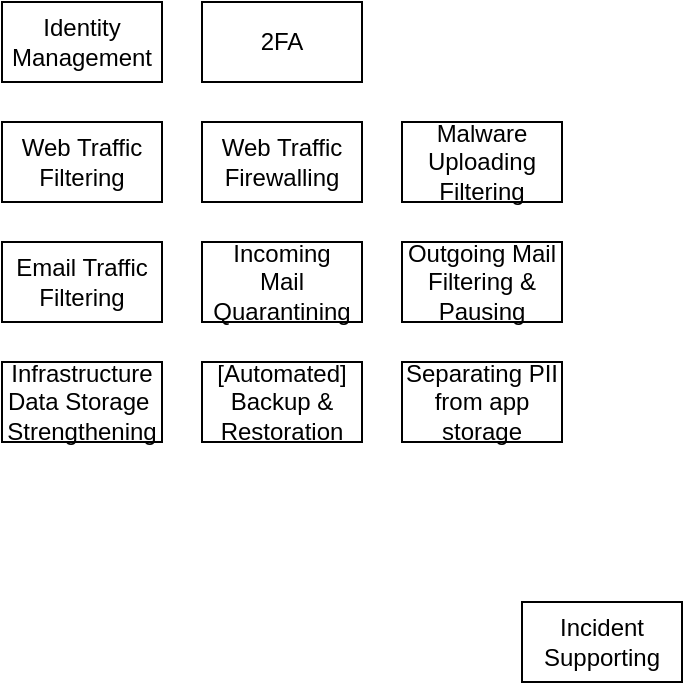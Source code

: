 <mxfile version="17.4.0" type="google"><diagram id="wgydOx7EFTo8UJbecMTP" name="Security Capabilities"><mxGraphModel grid="1" page="1" gridSize="10" guides="1" tooltips="1" connect="1" arrows="1" fold="1" pageScale="1" pageWidth="827" pageHeight="1169" math="0" shadow="0"><root><mxCell id="0"/><mxCell id="1" parent="0"/><mxCell id="h7O-GXwwDU4LwIU6W91--1" value="Incoming&lt;br&gt;Mail Quarantining" style="rounded=0;whiteSpace=wrap;html=1;" vertex="1" parent="1"><mxGeometry x="120" y="120" width="80" height="40" as="geometry"/></mxCell><mxCell id="h7O-GXwwDU4LwIU6W91--3" value="Outgoing Mail Filtering &amp;amp; Pausing" style="rounded=0;whiteSpace=wrap;html=1;" vertex="1" parent="1"><mxGeometry x="220" y="120" width="80" height="40" as="geometry"/></mxCell><mxCell id="h7O-GXwwDU4LwIU6W91--5" value="Incident Supporting" style="rounded=0;whiteSpace=wrap;html=1;" vertex="1" parent="1"><mxGeometry x="280" y="300" width="80" height="40" as="geometry"/></mxCell><mxCell id="h7O-GXwwDU4LwIU6W91--8" value="Web Traffic Firewalling" style="rounded=0;whiteSpace=wrap;html=1;" vertex="1" parent="1"><mxGeometry x="120" y="60" width="80" height="40" as="geometry"/></mxCell><mxCell id="h7O-GXwwDU4LwIU6W91--9" value="Malware&lt;br&gt;Uploading&lt;br&gt;Filtering" style="rounded=0;whiteSpace=wrap;html=1;" vertex="1" parent="1"><mxGeometry x="220" y="60" width="80" height="40" as="geometry"/></mxCell><mxCell id="h7O-GXwwDU4LwIU6W91--11" value="Web Traffic Filtering" style="rounded=0;whiteSpace=wrap;html=1;" vertex="1" parent="1"><mxGeometry x="20" y="60" width="80" height="40" as="geometry"/></mxCell><mxCell id="h7O-GXwwDU4LwIU6W91--12" value="Email Traffic Filtering" style="rounded=0;whiteSpace=wrap;html=1;" vertex="1" parent="1"><mxGeometry x="20" y="120" width="80" height="40" as="geometry"/></mxCell><mxCell id="h7O-GXwwDU4LwIU6W91--13" value="Identity&lt;br&gt;Management" style="rounded=0;whiteSpace=wrap;html=1;" vertex="1" parent="1"><mxGeometry x="20" width="80" height="40" as="geometry"/></mxCell><mxCell id="h7O-GXwwDU4LwIU6W91--15" value="2FA" style="rounded=0;whiteSpace=wrap;html=1;" vertex="1" parent="1"><mxGeometry x="120" width="80" height="40" as="geometry"/></mxCell><mxCell id="h7O-GXwwDU4LwIU6W91--17" value="Infrastructure Data Storage&amp;nbsp;&lt;br&gt;Strengthening" style="rounded=0;whiteSpace=wrap;html=1;" vertex="1" parent="1"><mxGeometry x="20" y="180" width="80" height="40" as="geometry"/></mxCell><mxCell id="h7O-GXwwDU4LwIU6W91--18" value="[Automated]&lt;br&gt;Backup &amp;amp; Restoration" style="rounded=0;whiteSpace=wrap;html=1;" vertex="1" parent="1"><mxGeometry x="120" y="180" width="80" height="40" as="geometry"/></mxCell><mxCell id="h7O-GXwwDU4LwIU6W91--19" value="Separating PII from app storage" style="rounded=0;whiteSpace=wrap;html=1;" vertex="1" parent="1"><mxGeometry x="220" y="180" width="80" height="40" as="geometry"/></mxCell></root></mxGraphModel></diagram></mxfile>